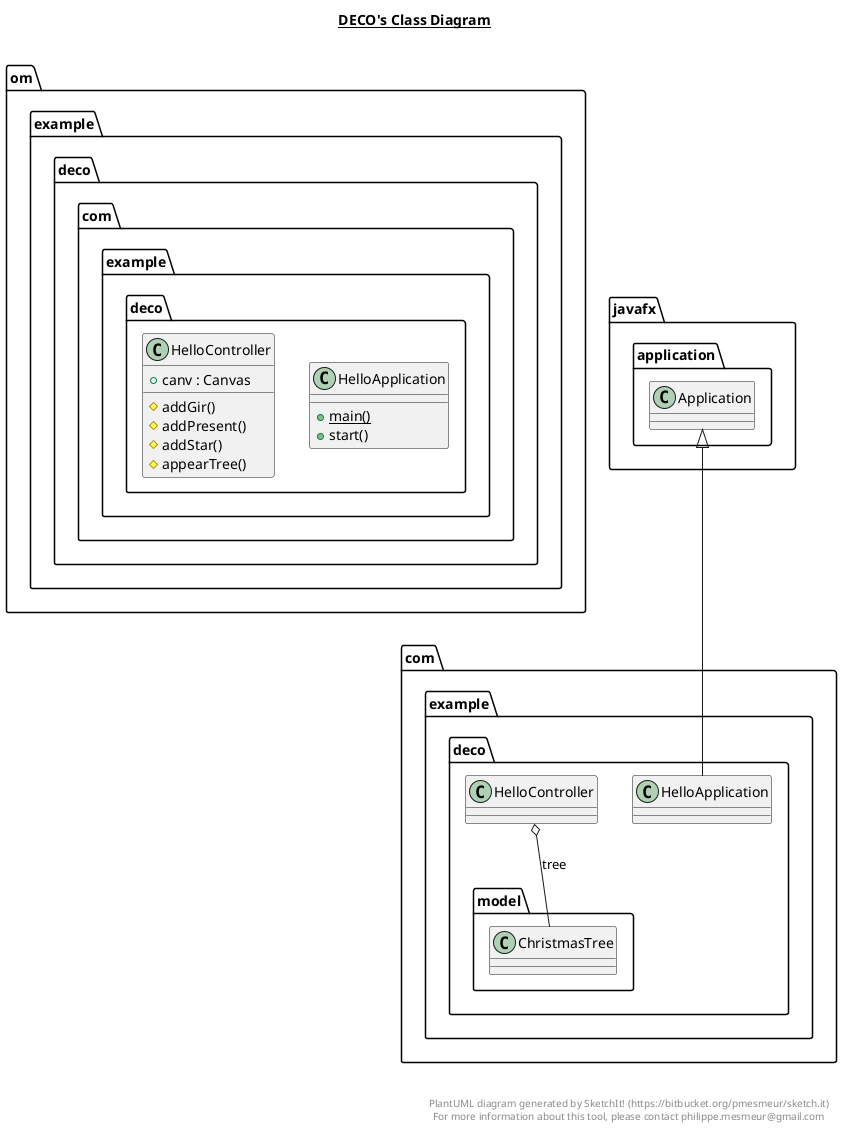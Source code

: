 @startuml

title __DECO's Class Diagram__\n

  namespace om.example.deco {
      class com.example.deco.HelloApplication {
          {static} + main()
          + start()
      }
    }

  

  namespace om.example.deco {
      class com.example.deco.HelloController {
          + canv : Canvas
          # addGir()
          # addPresent()
          # addStar()
          # appearTree()
      }
    }

  

  com.example.deco.HelloApplication -up-|> javafx.application.Application
  com.example.deco.HelloController o-- com.example.deco.model.ChristmasTree : tree


right footer


PlantUML diagram generated by SketchIt! (https://bitbucket.org/pmesmeur/sketch.it)
For more information about this tool, please contact philippe.mesmeur@gmail.com
endfooter

@enduml
